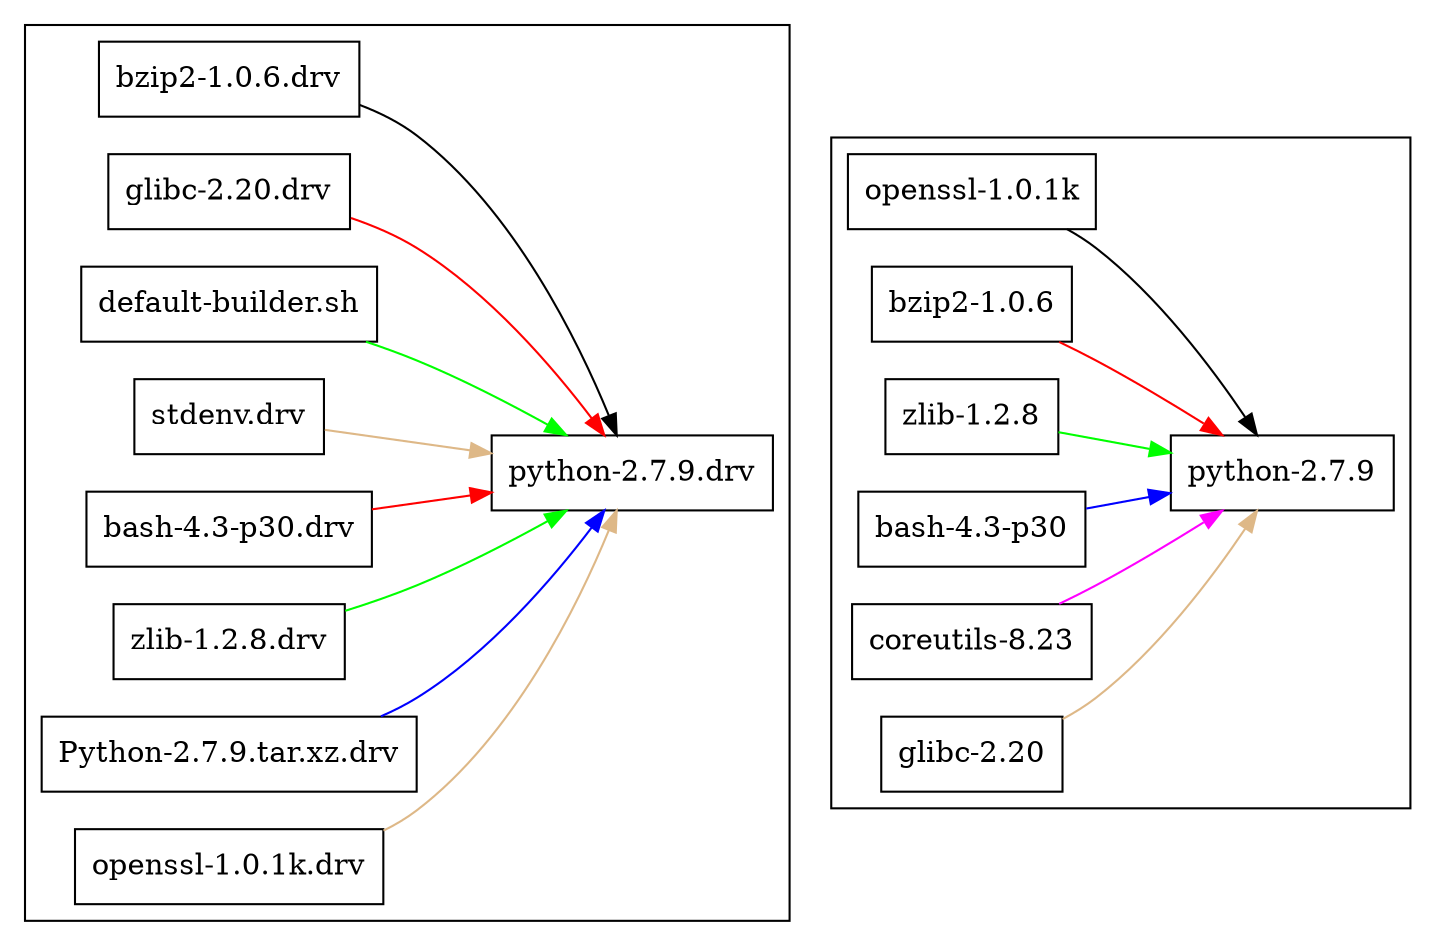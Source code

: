digraph G { rankdir=LR; bgcolor="transparent";
//        ratio=1.3333;

subgraph cluster_src {

"/nix/store/xygg3wqnxdi8v3xhk3ks57kdsxlri2l8-python-2.7.9.drv" [label = "python-2.7.9.drv", shape = box, style = filled, fillcolor = "#ffffff"];
"/nix/store/13gnii6g05c1p5ixf22la1fqwd9nbjv5-bzip2-1.0.6.drv" -> "/nix/store/xygg3wqnxdi8v3xhk3ks57kdsxlri2l8-python-2.7.9.drv" [color = "black"];
"/nix/store/3m5zq1f38mdk51ks25hz8pnl99hq6j5k-glibc-2.20.drv" -> "/nix/store/xygg3wqnxdi8v3xhk3ks57kdsxlri2l8-python-2.7.9.drv" [color = "red"];
"/nix/store/9krlzvny65gdc8s7kpb6lkx8cd02c25b-default-builder.sh" -> "/nix/store/xygg3wqnxdi8v3xhk3ks57kdsxlri2l8-python-2.7.9.drv" [color = "green"];
//"/nix/store/cfk04ans56xql9l6waqhqzzd60g9rzxi-search-path.patch" -> "/nix/store/xygg3wqnxdi8v3xhk3ks57kdsxlri2l8-python-2.7.9.drv" [color = "blue"];
//"/nix/store/dfyfzha1vnab8kfnxi99v9ikfdfnpm7k-deterministic-build.patch" -> "/nix/store/xygg3wqnxdi8v3xhk3ks57kdsxlri2l8-python-2.7.9.drv" [color = "magenta"];
"/nix/store/dvwxmfrlm8ffcy3yp0q6p96cy9h30h1w-stdenv.drv" -> "/nix/store/xygg3wqnxdi8v3xhk3ks57kdsxlri2l8-python-2.7.9.drv" [color = "burlywood"];
//"/nix/store/dxscwf37hgq0xafs54h0c8xx47vg6d5g-nix-store-mtime.patch" -> "/nix/store/xygg3wqnxdi8v3xhk3ks57kdsxlri2l8-python-2.7.9.drv" [color = "black"];
"/nix/store/gxyihp1gmhxd70b5fccgzw32gbx5zw1r-bash-4.3-p30.drv" -> "/nix/store/xygg3wqnxdi8v3xhk3ks57kdsxlri2l8-python-2.7.9.drv" [color = "red"];
"/nix/store/jwimr2d5xlbhicl42k9qvyqggcacqk66-zlib-1.2.8.drv" -> "/nix/store/xygg3wqnxdi8v3xhk3ks57kdsxlri2l8-python-2.7.9.drv" [color = "green"];
"/nix/store/lv2cxjhwxfs2srl1gl1bfx3wcyyqxgnh-Python-2.7.9.tar.xz.drv" -> "/nix/store/xygg3wqnxdi8v3xhk3ks57kdsxlri2l8-python-2.7.9.drv" [color = "blue"];
//"/nix/store/r1hv4qbvhxczjp5qv4zar964qh64kv7r-setup-hook.sh" -> "/nix/store/xygg3wqnxdi8v3xhk3ks57kdsxlri2l8-python-2.7.9.drv" [color = "magenta"];
"/nix/store/y3yhyfzcwxdsczh0nics4dfgbqs8p21s-openssl-1.0.1k.drv" -> "/nix/store/xygg3wqnxdi8v3xhk3ks57kdsxlri2l8-python-2.7.9.drv" [color = "burlywood"];

"/nix/store/13gnii6g05c1p5ixf22la1fqwd9nbjv5-bzip2-1.0.6.drv" [label = "bzip2-1.0.6.drv", shape = box, style = filled, fillcolor = "#ffffff"];
"/nix/store/3m5zq1f38mdk51ks25hz8pnl99hq6j5k-glibc-2.20.drv" [label = "glibc-2.20.drv", shape = box, style = filled, fillcolor = "#ffffff"];
"/nix/store/9krlzvny65gdc8s7kpb6lkx8cd02c25b-default-builder.sh" [label = "default-builder.sh", shape = box, style = filled, fillcolor = "#ffffff"];
//"/nix/store/cfk04ans56xql9l6waqhqzzd60g9rzxi-search-path.patch" [label = "search-path.patch", shape = box, style = filled, fillcolor = "#ffffff"];
//"/nix/store/dfyfzha1vnab8kfnxi99v9ikfdfnpm7k-deterministic-build.patch" [label = "deterministic-build.patch", shape = box, style = filled, fillcolor = "#ffffff"];
"/nix/store/dvwxmfrlm8ffcy3yp0q6p96cy9h30h1w-stdenv.drv" [label = "stdenv.drv", shape = box, style = filled, fillcolor = "#ffffff"];
//"/nix/store/dxscwf37hgq0xafs54h0c8xx47vg6d5g-nix-store-mtime.patch" [label = "nix-store-mtime.patch", shape = box, style = filled, fillcolor = "#ffffff"];
"/nix/store/gxyihp1gmhxd70b5fccgzw32gbx5zw1r-bash-4.3-p30.drv" [label = "bash-4.3-p30.drv", shape = box, style = filled, fillcolor = "#ffffff"];
"/nix/store/jwimr2d5xlbhicl42k9qvyqggcacqk66-zlib-1.2.8.drv" [label = "zlib-1.2.8.drv", shape = box, style = filled, fillcolor = "#ffffff"];
"/nix/store/lv2cxjhwxfs2srl1gl1bfx3wcyyqxgnh-Python-2.7.9.tar.xz.drv" [label = "Python-2.7.9.tar.xz.drv", shape = box, style = filled, fillcolor = "#ffffff"];
//"/nix/store/r1hv4qbvhxczjp5qv4zar964qh64kv7r-setup-hook.sh" [label = "setup-hook.sh", shape = box, style = filled, fillcolor = "#ffffff"];
"/nix/store/y3yhyfzcwxdsczh0nics4dfgbqs8p21s-openssl-1.0.1k.drv" [label = "openssl-1.0.1k.drv", shape = box, style = filled, fillcolor = "#ffffff"];

}

subgraph cluster_bin {

"/nix/store/l8rhnzq9yxqhv3il4kmzqhkx8q06jzgv-python-2.7.9" [label = "python-2.7.9", shape = box, style = filled, fillcolor = "#ffffff"];
"/nix/store/8nxzd6jkgcihyx26m246ycpnpivicpak-openssl-1.0.1k" -> "/nix/store/l8rhnzq9yxqhv3il4kmzqhkx8q06jzgv-python-2.7.9" [color = "black"];
"/nix/store/96vfgc1gfwslmg3hhfzkxsvqqc61mh89-bzip2-1.0.6" -> "/nix/store/l8rhnzq9yxqhv3il4kmzqhkx8q06jzgv-python-2.7.9" [color = "red"];
"/nix/store/a2p5i9hb5hpqssh7vp402r6n9slfayqx-zlib-1.2.8" -> "/nix/store/l8rhnzq9yxqhv3il4kmzqhkx8q06jzgv-python-2.7.9" [color = "green"];
"/nix/store/cxrc12hkmvrjlq747cm08av6jl41nzi1-bash-4.3-p30" -> "/nix/store/l8rhnzq9yxqhv3il4kmzqhkx8q06jzgv-python-2.7.9" [color = "blue"];
"/nix/store/h4ssyq8lac0ywmn8j0lsichvj9fvcfyd-coreutils-8.23" -> "/nix/store/l8rhnzq9yxqhv3il4kmzqhkx8q06jzgv-python-2.7.9" [color = "magenta"];
"/nix/store/nrxyygy0wqski1klq0305d3h523k41ps-glibc-2.20" -> "/nix/store/l8rhnzq9yxqhv3il4kmzqhkx8q06jzgv-python-2.7.9" [color = "burlywood"];

"/nix/store/8nxzd6jkgcihyx26m246ycpnpivicpak-openssl-1.0.1k" [label = "openssl-1.0.1k", shape = box, style = filled, fillcolor = "#ffffff"];
"/nix/store/96vfgc1gfwslmg3hhfzkxsvqqc61mh89-bzip2-1.0.6" [label = "bzip2-1.0.6", shape = box, style = filled, fillcolor = "#ffffff"];
"/nix/store/a2p5i9hb5hpqssh7vp402r6n9slfayqx-zlib-1.2.8" [label = "zlib-1.2.8", shape = box, style = filled, fillcolor = "#ffffff"];
"/nix/store/cxrc12hkmvrjlq747cm08av6jl41nzi1-bash-4.3-p30" [label = "bash-4.3-p30", shape = box, style = filled, fillcolor = "#ffffff"];
"/nix/store/h4ssyq8lac0ywmn8j0lsichvj9fvcfyd-coreutils-8.23" [label = "coreutils-8.23", shape = box, style = filled, fillcolor = "#ffffff"];
"/nix/store/nrxyygy0wqski1klq0305d3h523k41ps-glibc-2.20" [label = "glibc-2.20", shape = box, style = filled, fillcolor = "#ffffff"];

}

// layout properly
{
        "/nix/store/xygg3wqnxdi8v3xhk3ks57kdsxlri2l8-python-2.7.9.drv" -> "/nix/store/8nxzd6jkgcihyx26m246ycpnpivicpak-openssl-1.0.1k" [style = invis];
        "/nix/store/xygg3wqnxdi8v3xhk3ks57kdsxlri2l8-python-2.7.9.drv" -> "/nix/store/96vfgc1gfwslmg3hhfzkxsvqqc61mh89-bzip2-1.0.6" [style = invis];
        "/nix/store/xygg3wqnxdi8v3xhk3ks57kdsxlri2l8-python-2.7.9.drv" -> "/nix/store/a2p5i9hb5hpqssh7vp402r6n9slfayqx-zlib-1.2.8" [style = invis];
        "/nix/store/xygg3wqnxdi8v3xhk3ks57kdsxlri2l8-python-2.7.9.drv" -> "/nix/store/cxrc12hkmvrjlq747cm08av6jl41nzi1-bash-4.3-p30" [style = invis];
        "/nix/store/xygg3wqnxdi8v3xhk3ks57kdsxlri2l8-python-2.7.9.drv" -> "/nix/store/h4ssyq8lac0ywmn8j0lsichvj9fvcfyd-coreutils-8.23" [style = invis];
        "/nix/store/xygg3wqnxdi8v3xhk3ks57kdsxlri2l8-python-2.7.9.drv" -> "/nix/store/nrxyygy0wqski1klq0305d3h523k41ps-glibc-2.20" [style = invis];
}

}
